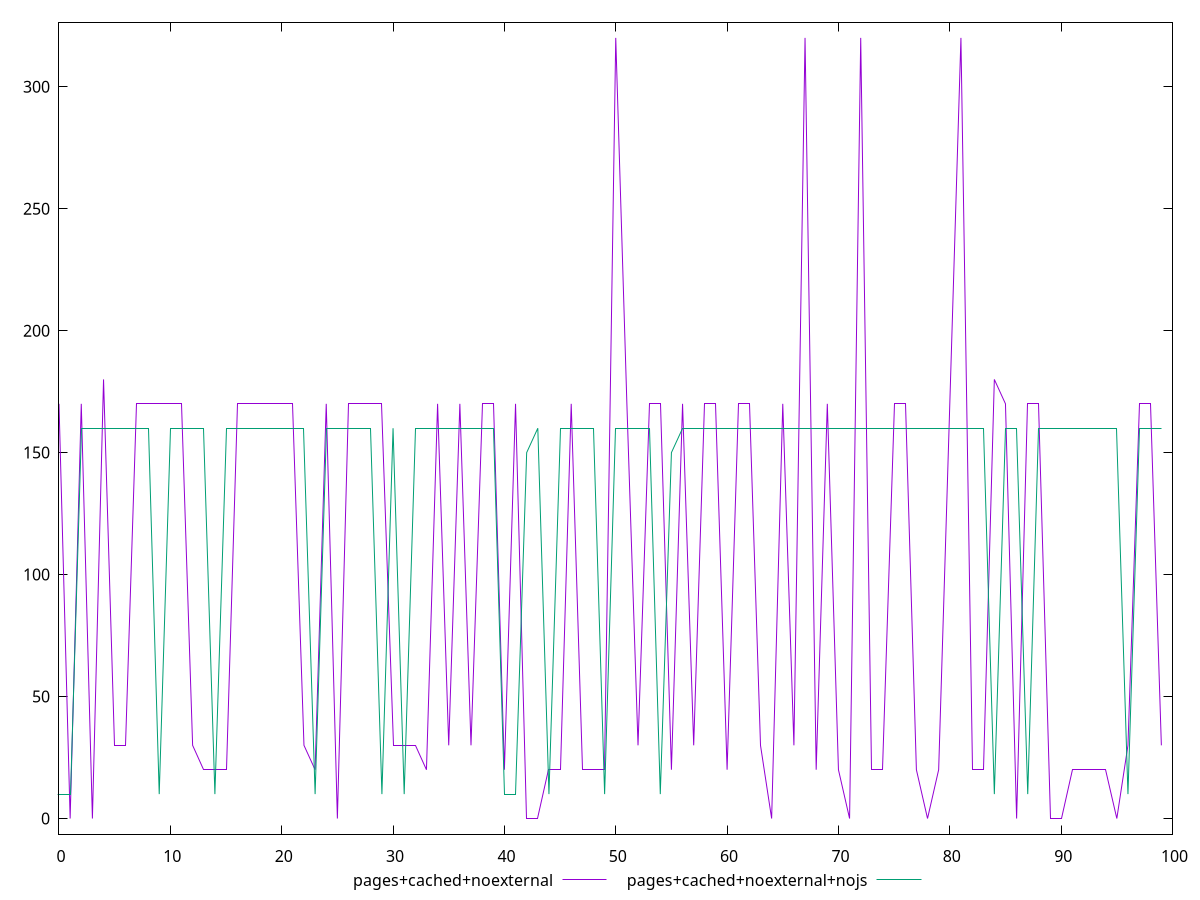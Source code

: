$_pagesCachedNoexternal <<EOF
170
0
170
0
180
30
30
170
170
170
170
170
30
20
20
20
170
170
170
170
170
170
30
20
170
0
170
170
170
170
30
30
30
20
170
30
170
30
170
170
20
170
0
0
20
20
170
20
20
20
320
170
30
170
170
20
170
30
170
170
20
170
170
30
0
170
30
320
20
170
20
0
320
20
20
170
170
20
0
20
170
320
20
20
180
170
0
170
170
0
0
20
20
20
20
0
30
170
170
30
EOF
$_pagesCachedNoexternalNojs <<EOF
10
10
160
160
160
160
160
160
160
10
160
160
160
160
10
160
160
160
160
160
160
160
160
10
160
160
160
160
160
10
160
10
160
160
160
160
160
160
160
160
10
10
150
160
10
160
160
160
160
10
160
160
160
160
10
150
160
160
160
160
160
160
160
160
160
160
160
160
160
160
160
160
160
160
160
160
160
160
160
160
160
160
160
160
10
160
160
10
160
160
160
160
160
160
160
160
10
160
160
160
EOF
set key outside below
set terminal pngcairo
set output "report_00006_2020-11-02T20-21-41.718Z/uses-http2/uses-http2_pages+cached+noexternal_pages+cached+noexternal+nojs.png"
set yrange [-6.4:326.4]
plot $_pagesCachedNoexternal title "pages+cached+noexternal" with line ,$_pagesCachedNoexternalNojs title "pages+cached+noexternal+nojs" with line ,